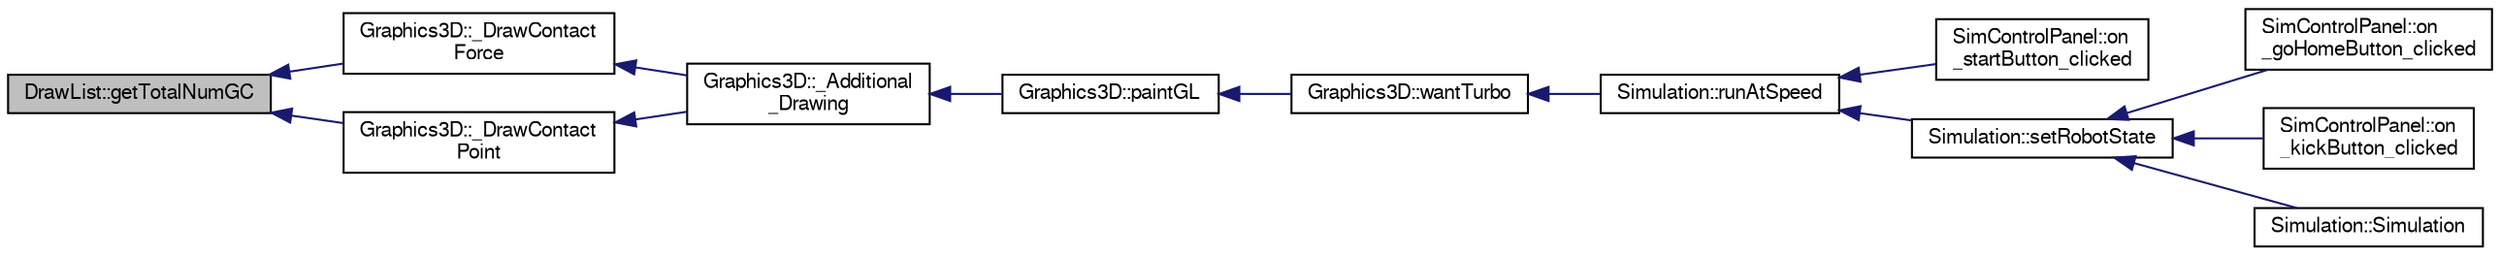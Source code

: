 digraph "DrawList::getTotalNumGC"
{
  edge [fontname="FreeSans",fontsize="10",labelfontname="FreeSans",labelfontsize="10"];
  node [fontname="FreeSans",fontsize="10",shape=record];
  rankdir="LR";
  Node1 [label="DrawList::getTotalNumGC",height=0.2,width=0.4,color="black", fillcolor="grey75", style="filled", fontcolor="black"];
  Node1 -> Node2 [dir="back",color="midnightblue",fontsize="10",style="solid",fontname="FreeSans"];
  Node2 [label="Graphics3D::_DrawContact\lForce",height=0.2,width=0.4,color="black", fillcolor="white", style="filled",URL="$de/d6f/class_graphics3_d.html#aed2632dbf9e0c7e3d5c0336738957cd8"];
  Node2 -> Node3 [dir="back",color="midnightblue",fontsize="10",style="solid",fontname="FreeSans"];
  Node3 [label="Graphics3D::_Additional\l_Drawing",height=0.2,width=0.4,color="black", fillcolor="white", style="filled",URL="$de/d6f/class_graphics3_d.html#a0b626c2d1757985f4dd53bacad38c8e2"];
  Node3 -> Node4 [dir="back",color="midnightblue",fontsize="10",style="solid",fontname="FreeSans"];
  Node4 [label="Graphics3D::paintGL",height=0.2,width=0.4,color="black", fillcolor="white", style="filled",URL="$de/d6f/class_graphics3_d.html#ad92efa791431ec78b240c65c30df37e5"];
  Node4 -> Node5 [dir="back",color="midnightblue",fontsize="10",style="solid",fontname="FreeSans"];
  Node5 [label="Graphics3D::wantTurbo",height=0.2,width=0.4,color="black", fillcolor="white", style="filled",URL="$de/d6f/class_graphics3_d.html#a04e989eeebcb1478ae61ba26206a8fae"];
  Node5 -> Node6 [dir="back",color="midnightblue",fontsize="10",style="solid",fontname="FreeSans"];
  Node6 [label="Simulation::runAtSpeed",height=0.2,width=0.4,color="black", fillcolor="white", style="filled",URL="$dd/d14/class_simulation.html#a34b590ee1fed73b2b6aaf3d2bcf3da0c"];
  Node6 -> Node7 [dir="back",color="midnightblue",fontsize="10",style="solid",fontname="FreeSans"];
  Node7 [label="SimControlPanel::on\l_startButton_clicked",height=0.2,width=0.4,color="black", fillcolor="white", style="filled",URL="$d1/d22/class_sim_control_panel.html#afdfa6b365805d23d5438862de97856ae"];
  Node6 -> Node8 [dir="back",color="midnightblue",fontsize="10",style="solid",fontname="FreeSans"];
  Node8 [label="Simulation::setRobotState",height=0.2,width=0.4,color="black", fillcolor="white", style="filled",URL="$dd/d14/class_simulation.html#a8a3a6fa9691b58d5dc614d98b8e4fefb"];
  Node8 -> Node9 [dir="back",color="midnightblue",fontsize="10",style="solid",fontname="FreeSans"];
  Node9 [label="SimControlPanel::on\l_goHomeButton_clicked",height=0.2,width=0.4,color="black", fillcolor="white", style="filled",URL="$d1/d22/class_sim_control_panel.html#a9fd8fa720052f15525637834f456c465"];
  Node8 -> Node10 [dir="back",color="midnightblue",fontsize="10",style="solid",fontname="FreeSans"];
  Node10 [label="SimControlPanel::on\l_kickButton_clicked",height=0.2,width=0.4,color="black", fillcolor="white", style="filled",URL="$d1/d22/class_sim_control_panel.html#a18191363c7461cd1af623e790df2e71e"];
  Node8 -> Node11 [dir="back",color="midnightblue",fontsize="10",style="solid",fontname="FreeSans"];
  Node11 [label="Simulation::Simulation",height=0.2,width=0.4,color="black", fillcolor="white", style="filled",URL="$dd/d14/class_simulation.html#a6bf59d648bef2114a09ea3d81998ee3e"];
  Node1 -> Node12 [dir="back",color="midnightblue",fontsize="10",style="solid",fontname="FreeSans"];
  Node12 [label="Graphics3D::_DrawContact\lPoint",height=0.2,width=0.4,color="black", fillcolor="white", style="filled",URL="$de/d6f/class_graphics3_d.html#ac45572ef85a87fa4cf2647e418d220d4"];
  Node12 -> Node3 [dir="back",color="midnightblue",fontsize="10",style="solid",fontname="FreeSans"];
}
